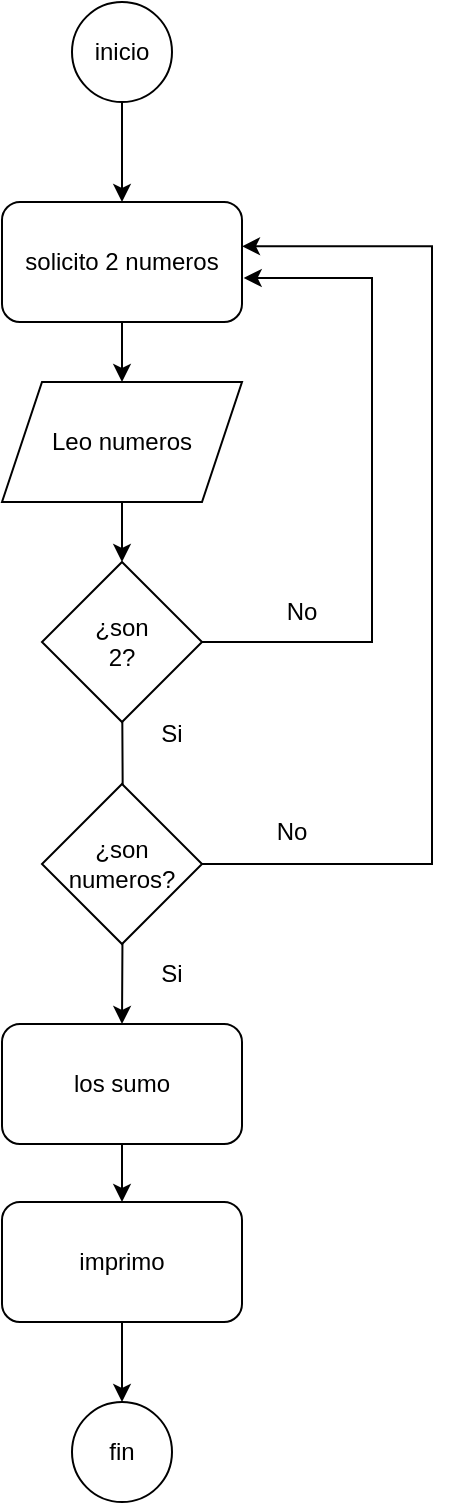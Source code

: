<mxfile version="24.8.4">
  <diagram id="C5RBs43oDa-KdzZeNtuy" name="Page-1">
    <mxGraphModel grid="1" page="1" gridSize="10" guides="1" tooltips="1" connect="1" arrows="1" fold="1" pageScale="1" pageWidth="827" pageHeight="1169" math="0" shadow="0">
      <root>
        <mxCell id="WIyWlLk6GJQsqaUBKTNV-0" />
        <mxCell id="WIyWlLk6GJQsqaUBKTNV-1" parent="WIyWlLk6GJQsqaUBKTNV-0" />
        <mxCell id="eT9pzQY5szeT-8WCV92I-5" style="edgeStyle=orthogonalEdgeStyle;rounded=0;orthogonalLoop=1;jettySize=auto;html=1;entryX=0.5;entryY=0;entryDx=0;entryDy=0;" edge="1" parent="WIyWlLk6GJQsqaUBKTNV-1" source="eT9pzQY5szeT-8WCV92I-0" target="eT9pzQY5szeT-8WCV92I-1">
          <mxGeometry relative="1" as="geometry" />
        </mxCell>
        <mxCell id="eT9pzQY5szeT-8WCV92I-0" value="inicio" style="ellipse;whiteSpace=wrap;html=1;aspect=fixed;" vertex="1" parent="WIyWlLk6GJQsqaUBKTNV-1">
          <mxGeometry x="140" y="70" width="50" height="50" as="geometry" />
        </mxCell>
        <mxCell id="eT9pzQY5szeT-8WCV92I-1" value="solicito 2 numeros" style="rounded=1;whiteSpace=wrap;html=1;" vertex="1" parent="WIyWlLk6GJQsqaUBKTNV-1">
          <mxGeometry x="105" y="170" width="120" height="60" as="geometry" />
        </mxCell>
        <mxCell id="eT9pzQY5szeT-8WCV92I-7" style="edgeStyle=orthogonalEdgeStyle;rounded=0;orthogonalLoop=1;jettySize=auto;html=1;entryX=0.5;entryY=0;entryDx=0;entryDy=0;" edge="1" parent="WIyWlLk6GJQsqaUBKTNV-1" target="eT9pzQY5szeT-8WCV92I-3">
          <mxGeometry relative="1" as="geometry">
            <mxPoint x="165" y="401.0" as="sourcePoint" />
          </mxGeometry>
        </mxCell>
        <mxCell id="eT9pzQY5szeT-8WCV92I-2" value="¿son&lt;div&gt;2?&lt;/div&gt;" style="rhombus;whiteSpace=wrap;html=1;" vertex="1" parent="WIyWlLk6GJQsqaUBKTNV-1">
          <mxGeometry x="125" y="350" width="80" height="80" as="geometry" />
        </mxCell>
        <mxCell id="eT9pzQY5szeT-8WCV92I-8" style="edgeStyle=orthogonalEdgeStyle;rounded=0;orthogonalLoop=1;jettySize=auto;html=1;exitX=0.5;exitY=1;exitDx=0;exitDy=0;entryX=0.5;entryY=0;entryDx=0;entryDy=0;" edge="1" parent="WIyWlLk6GJQsqaUBKTNV-1" source="eT9pzQY5szeT-8WCV92I-22" target="eT9pzQY5szeT-8WCV92I-4">
          <mxGeometry relative="1" as="geometry" />
        </mxCell>
        <mxCell id="eT9pzQY5szeT-8WCV92I-3" value="los sumo" style="rounded=1;whiteSpace=wrap;html=1;" vertex="1" parent="WIyWlLk6GJQsqaUBKTNV-1">
          <mxGeometry x="105" y="581" width="120" height="60" as="geometry" />
        </mxCell>
        <mxCell id="eT9pzQY5szeT-8WCV92I-4" value="fin" style="ellipse;whiteSpace=wrap;html=1;aspect=fixed;" vertex="1" parent="WIyWlLk6GJQsqaUBKTNV-1">
          <mxGeometry x="140" y="770" width="50" height="50" as="geometry" />
        </mxCell>
        <mxCell id="eT9pzQY5szeT-8WCV92I-10" value="¿son&lt;div&gt;numeros?&lt;/div&gt;" style="rhombus;whiteSpace=wrap;html=1;" vertex="1" parent="WIyWlLk6GJQsqaUBKTNV-1">
          <mxGeometry x="125" y="461" width="80" height="80" as="geometry" />
        </mxCell>
        <mxCell id="eT9pzQY5szeT-8WCV92I-11" value="Si" style="text;html=1;align=center;verticalAlign=middle;whiteSpace=wrap;rounded=0;" vertex="1" parent="WIyWlLk6GJQsqaUBKTNV-1">
          <mxGeometry x="160" y="421" width="60" height="30" as="geometry" />
        </mxCell>
        <mxCell id="eT9pzQY5szeT-8WCV92I-12" value="Si" style="text;html=1;align=center;verticalAlign=middle;whiteSpace=wrap;rounded=0;" vertex="1" parent="WIyWlLk6GJQsqaUBKTNV-1">
          <mxGeometry x="160" y="541" width="60" height="30" as="geometry" />
        </mxCell>
        <mxCell id="eT9pzQY5szeT-8WCV92I-13" style="edgeStyle=orthogonalEdgeStyle;rounded=0;orthogonalLoop=1;jettySize=auto;html=1;entryX=1;entryY=0.369;entryDx=0;entryDy=0;entryPerimeter=0;" edge="1" parent="WIyWlLk6GJQsqaUBKTNV-1" source="eT9pzQY5szeT-8WCV92I-10" target="eT9pzQY5szeT-8WCV92I-1">
          <mxGeometry relative="1" as="geometry">
            <Array as="points">
              <mxPoint x="320" y="501" />
              <mxPoint x="320" y="192" />
            </Array>
          </mxGeometry>
        </mxCell>
        <mxCell id="eT9pzQY5szeT-8WCV92I-14" style="edgeStyle=orthogonalEdgeStyle;rounded=0;orthogonalLoop=1;jettySize=auto;html=1;entryX=1.007;entryY=0.633;entryDx=0;entryDy=0;entryPerimeter=0;" edge="1" parent="WIyWlLk6GJQsqaUBKTNV-1" source="eT9pzQY5szeT-8WCV92I-2" target="eT9pzQY5szeT-8WCV92I-1">
          <mxGeometry relative="1" as="geometry">
            <Array as="points">
              <mxPoint x="290" y="390" />
              <mxPoint x="290" y="208" />
            </Array>
          </mxGeometry>
        </mxCell>
        <mxCell id="eT9pzQY5szeT-8WCV92I-15" value="No" style="text;html=1;align=center;verticalAlign=middle;whiteSpace=wrap;rounded=0;" vertex="1" parent="WIyWlLk6GJQsqaUBKTNV-1">
          <mxGeometry x="225" y="360" width="60" height="30" as="geometry" />
        </mxCell>
        <mxCell id="eT9pzQY5szeT-8WCV92I-16" value="No" style="text;html=1;align=center;verticalAlign=middle;whiteSpace=wrap;rounded=0;" vertex="1" parent="WIyWlLk6GJQsqaUBKTNV-1">
          <mxGeometry x="220" y="470" width="60" height="30" as="geometry" />
        </mxCell>
        <mxCell id="eT9pzQY5szeT-8WCV92I-18" value="" style="edgeStyle=orthogonalEdgeStyle;rounded=0;orthogonalLoop=1;jettySize=auto;html=1;entryX=0.5;entryY=0;entryDx=0;entryDy=0;" edge="1" parent="WIyWlLk6GJQsqaUBKTNV-1" source="eT9pzQY5szeT-8WCV92I-1" target="eT9pzQY5szeT-8WCV92I-17">
          <mxGeometry relative="1" as="geometry">
            <mxPoint x="165" y="230" as="sourcePoint" />
            <mxPoint x="165" y="360" as="targetPoint" />
          </mxGeometry>
        </mxCell>
        <mxCell id="eT9pzQY5szeT-8WCV92I-17" value="Leo numeros" style="shape=parallelogram;perimeter=parallelogramPerimeter;whiteSpace=wrap;html=1;fixedSize=1;" vertex="1" parent="WIyWlLk6GJQsqaUBKTNV-1">
          <mxGeometry x="105" y="260" width="120" height="60" as="geometry" />
        </mxCell>
        <mxCell id="eT9pzQY5szeT-8WCV92I-20" value="" style="edgeStyle=orthogonalEdgeStyle;rounded=0;orthogonalLoop=1;jettySize=auto;html=1;entryX=0.5;entryY=0;entryDx=0;entryDy=0;" edge="1" parent="WIyWlLk6GJQsqaUBKTNV-1" source="eT9pzQY5szeT-8WCV92I-17" target="eT9pzQY5szeT-8WCV92I-2">
          <mxGeometry relative="1" as="geometry">
            <mxPoint x="165" y="320" as="sourcePoint" />
            <mxPoint x="165" y="370.0" as="targetPoint" />
          </mxGeometry>
        </mxCell>
        <mxCell id="eT9pzQY5szeT-8WCV92I-23" value="" style="edgeStyle=orthogonalEdgeStyle;rounded=0;orthogonalLoop=1;jettySize=auto;html=1;exitX=0.5;exitY=1;exitDx=0;exitDy=0;entryX=0.5;entryY=0;entryDx=0;entryDy=0;" edge="1" parent="WIyWlLk6GJQsqaUBKTNV-1" source="eT9pzQY5szeT-8WCV92I-3" target="eT9pzQY5szeT-8WCV92I-22">
          <mxGeometry relative="1" as="geometry">
            <mxPoint x="165" y="641" as="sourcePoint" />
            <mxPoint x="165" y="770" as="targetPoint" />
          </mxGeometry>
        </mxCell>
        <mxCell id="eT9pzQY5szeT-8WCV92I-22" value="imprimo" style="rounded=1;whiteSpace=wrap;html=1;" vertex="1" parent="WIyWlLk6GJQsqaUBKTNV-1">
          <mxGeometry x="105" y="670" width="120" height="60" as="geometry" />
        </mxCell>
      </root>
    </mxGraphModel>
  </diagram>
</mxfile>
